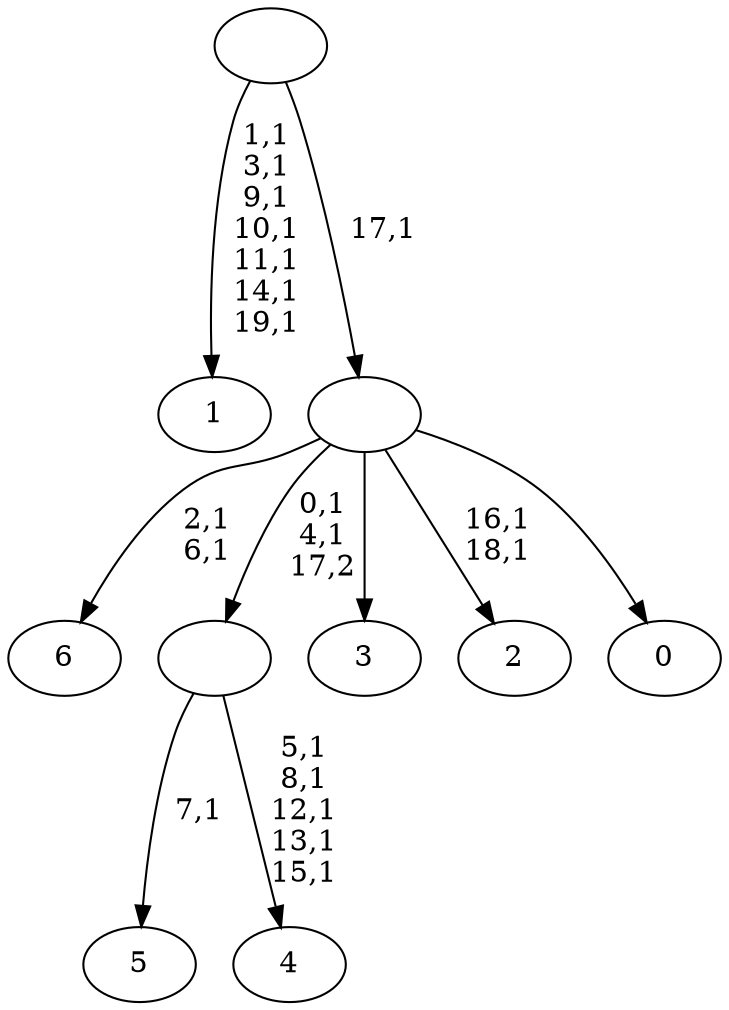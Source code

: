 digraph T {
	27 [label="6"]
	24 [label="5"]
	22 [label="4"]
	16 [label=""]
	14 [label="3"]
	13 [label="2"]
	10 [label="1"]
	2 [label="0"]
	1 [label=""]
	0 [label=""]
	16 -> 22 [label="5,1\n8,1\n12,1\n13,1\n15,1"]
	16 -> 24 [label="7,1"]
	1 -> 13 [label="16,1\n18,1"]
	1 -> 16 [label="0,1\n4,1\n17,2"]
	1 -> 27 [label="2,1\n6,1"]
	1 -> 14 [label=""]
	1 -> 2 [label=""]
	0 -> 10 [label="1,1\n3,1\n9,1\n10,1\n11,1\n14,1\n19,1"]
	0 -> 1 [label="17,1"]
}
